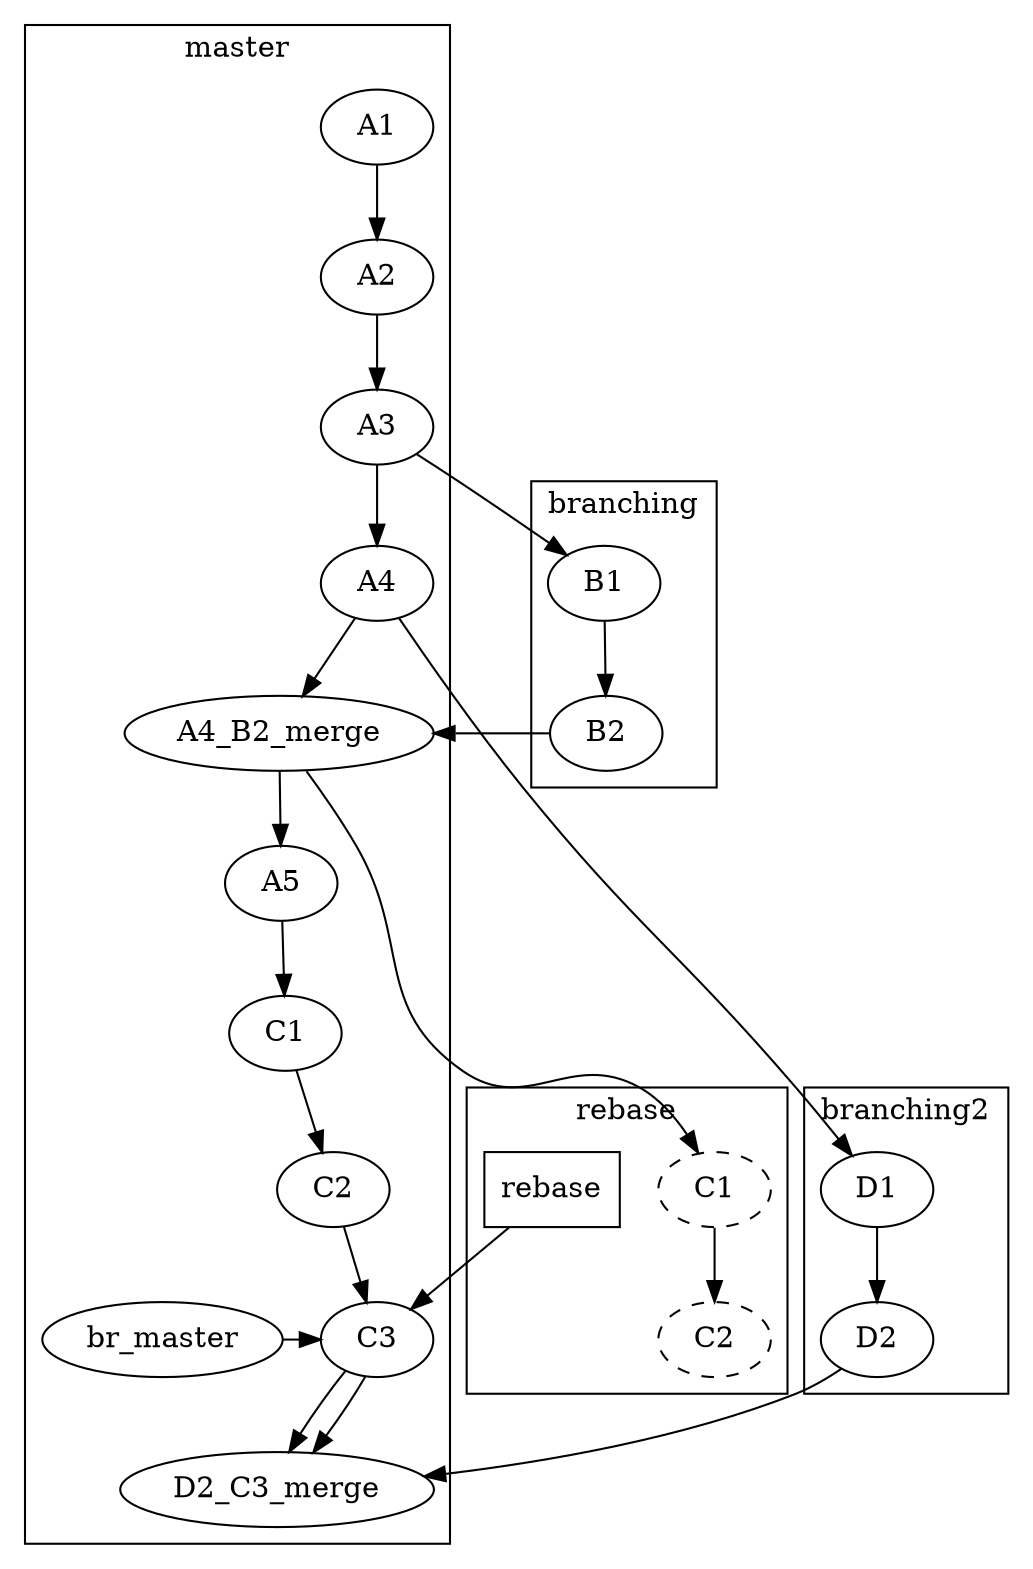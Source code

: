 digraph tree {
    subgraph cluster_master {
        label="master"
        A1 -> A2 -> A3 -> A4 -> A4_B2_merge -> A5
        
        C1_new [label="C1"]
        C2_new [label="C2"]
        C1_new -> C2_new -> C3

        C3 -> D2_C3_merge
        
//         br_master [shape=rectangle; label="master"]
        
    //     br_master -> A1 [style=dashed]
    //     br_master -> A2 [style=dashed]
         br_master -> C3
//         
         {rank=same; C3; br_master}
    }
    
    subgraph cluster_branching {
        label="branching"
        B1 -> B2
//         br_branching [shape=rectangle; label="branching"]
//         br_branching -> B2
//         {rank=same; B2; br_branching}
    }
    
    A3 -> B1
    B2 -> A4_B2_merge
    
    subgraph cluster_rebase {
        label="rebase"
        C1 [style=dashed]
        C2 [style=dashed]
        C1 -> C2
        br_rebase[label="rebase"; shape="rectangle"]
    }
    
    A4_B2_merge -> C1
    A5 -> C1_new
    br_rebase -> C3
    
    subgraph cluster_branching2 {
        label="branching2"
        D1 -> D2
    }

    D2 -> D2_C3_merge
    A4 -> D1
    C3 -> D2_C3_merge
}








